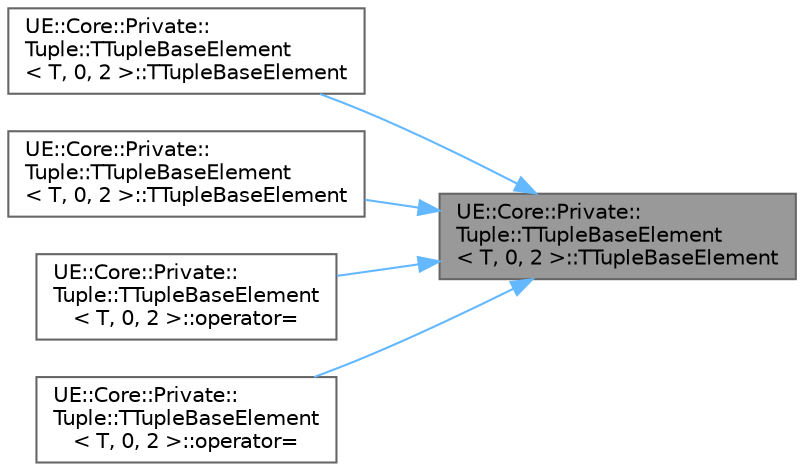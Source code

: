 digraph "UE::Core::Private::Tuple::TTupleBaseElement&lt; T, 0, 2 &gt;::TTupleBaseElement"
{
 // INTERACTIVE_SVG=YES
 // LATEX_PDF_SIZE
  bgcolor="transparent";
  edge [fontname=Helvetica,fontsize=10,labelfontname=Helvetica,labelfontsize=10];
  node [fontname=Helvetica,fontsize=10,shape=box,height=0.2,width=0.4];
  rankdir="RL";
  Node1 [id="Node000001",label="UE::Core::Private::\lTuple::TTupleBaseElement\l\< T, 0, 2 \>::TTupleBaseElement",height=0.2,width=0.4,color="gray40", fillcolor="grey60", style="filled", fontcolor="black",tooltip=" "];
  Node1 -> Node2 [id="edge1_Node000001_Node000002",dir="back",color="steelblue1",style="solid",tooltip=" "];
  Node2 [id="Node000002",label="UE::Core::Private::\lTuple::TTupleBaseElement\l\< T, 0, 2 \>::TTupleBaseElement",height=0.2,width=0.4,color="grey40", fillcolor="white", style="filled",URL="$d8/d9f/structUE_1_1Core_1_1Private_1_1Tuple_1_1TTupleBaseElement_3_01T_00_010_00_012_01_4.html#a586df8c5dc954a3129930cf0401f71db",tooltip=" "];
  Node1 -> Node3 [id="edge2_Node000001_Node000003",dir="back",color="steelblue1",style="solid",tooltip=" "];
  Node3 [id="Node000003",label="UE::Core::Private::\lTuple::TTupleBaseElement\l\< T, 0, 2 \>::TTupleBaseElement",height=0.2,width=0.4,color="grey40", fillcolor="white", style="filled",URL="$d8/d9f/structUE_1_1Core_1_1Private_1_1Tuple_1_1TTupleBaseElement_3_01T_00_010_00_012_01_4.html#a21f8ae672bff8d4c2f6800c3720abe90",tooltip=" "];
  Node1 -> Node4 [id="edge3_Node000001_Node000004",dir="back",color="steelblue1",style="solid",tooltip=" "];
  Node4 [id="Node000004",label="UE::Core::Private::\lTuple::TTupleBaseElement\l\< T, 0, 2 \>::operator=",height=0.2,width=0.4,color="grey40", fillcolor="white", style="filled",URL="$d8/d9f/structUE_1_1Core_1_1Private_1_1Tuple_1_1TTupleBaseElement_3_01T_00_010_00_012_01_4.html#a7407f12da517093af4456706533e0c11",tooltip=" "];
  Node1 -> Node5 [id="edge4_Node000001_Node000005",dir="back",color="steelblue1",style="solid",tooltip=" "];
  Node5 [id="Node000005",label="UE::Core::Private::\lTuple::TTupleBaseElement\l\< T, 0, 2 \>::operator=",height=0.2,width=0.4,color="grey40", fillcolor="white", style="filled",URL="$d8/d9f/structUE_1_1Core_1_1Private_1_1Tuple_1_1TTupleBaseElement_3_01T_00_010_00_012_01_4.html#abdc10a277d0ba425af11e9688013ba98",tooltip=" "];
}
